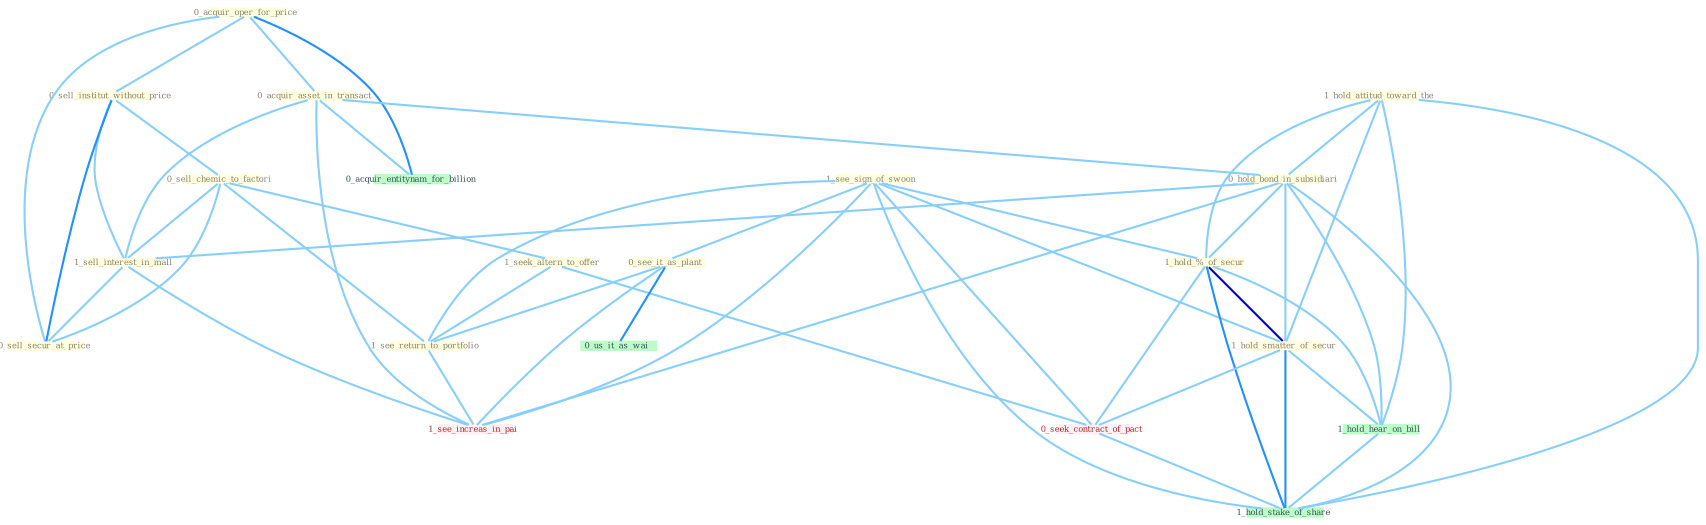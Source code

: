 Graph G{ 
    node
    [shape=polygon,style=filled,width=.5,height=.06,color="#BDFCC9",fixedsize=true,fontsize=4,
    fontcolor="#2f4f4f"];
    {node
    [color="#ffffe0", fontcolor="#8b7d6b"] "0_acquir_oper_for_price " "0_sell_institut_without_price " "0_acquir_asset_in_transact " "1_hold_attitud_toward_the " "1_see_sign_of_swoon " "0_hold_bond_in_subsidiari " "0_sell_chemic_to_factori " "1_hold_%_of_secur " "1_sell_interest_in_mall " "1_hold_smatter_of_secur " "1_seek_altern_to_offer " "0_see_it_as_plant " "1_see_return_to_portfolio " "0_sell_secur_at_price "}
{node [color="#fff0f5", fontcolor="#b22222"] "0_seek_contract_of_pact " "1_see_increas_in_pai "}
edge [color="#B0E2FF"];

	"0_acquir_oper_for_price " -- "0_sell_institut_without_price " [w="1", color="#87cefa" ];
	"0_acquir_oper_for_price " -- "0_acquir_asset_in_transact " [w="1", color="#87cefa" ];
	"0_acquir_oper_for_price " -- "0_sell_secur_at_price " [w="1", color="#87cefa" ];
	"0_acquir_oper_for_price " -- "0_acquir_entitynam_for_billion " [w="2", color="#1e90ff" , len=0.8];
	"0_sell_institut_without_price " -- "0_sell_chemic_to_factori " [w="1", color="#87cefa" ];
	"0_sell_institut_without_price " -- "1_sell_interest_in_mall " [w="1", color="#87cefa" ];
	"0_sell_institut_without_price " -- "0_sell_secur_at_price " [w="2", color="#1e90ff" , len=0.8];
	"0_acquir_asset_in_transact " -- "0_hold_bond_in_subsidiari " [w="1", color="#87cefa" ];
	"0_acquir_asset_in_transact " -- "1_sell_interest_in_mall " [w="1", color="#87cefa" ];
	"0_acquir_asset_in_transact " -- "0_acquir_entitynam_for_billion " [w="1", color="#87cefa" ];
	"0_acquir_asset_in_transact " -- "1_see_increas_in_pai " [w="1", color="#87cefa" ];
	"1_hold_attitud_toward_the " -- "0_hold_bond_in_subsidiari " [w="1", color="#87cefa" ];
	"1_hold_attitud_toward_the " -- "1_hold_%_of_secur " [w="1", color="#87cefa" ];
	"1_hold_attitud_toward_the " -- "1_hold_smatter_of_secur " [w="1", color="#87cefa" ];
	"1_hold_attitud_toward_the " -- "1_hold_hear_on_bill " [w="1", color="#87cefa" ];
	"1_hold_attitud_toward_the " -- "1_hold_stake_of_share " [w="1", color="#87cefa" ];
	"1_see_sign_of_swoon " -- "1_hold_%_of_secur " [w="1", color="#87cefa" ];
	"1_see_sign_of_swoon " -- "1_hold_smatter_of_secur " [w="1", color="#87cefa" ];
	"1_see_sign_of_swoon " -- "0_see_it_as_plant " [w="1", color="#87cefa" ];
	"1_see_sign_of_swoon " -- "1_see_return_to_portfolio " [w="1", color="#87cefa" ];
	"1_see_sign_of_swoon " -- "0_seek_contract_of_pact " [w="1", color="#87cefa" ];
	"1_see_sign_of_swoon " -- "1_see_increas_in_pai " [w="1", color="#87cefa" ];
	"1_see_sign_of_swoon " -- "1_hold_stake_of_share " [w="1", color="#87cefa" ];
	"0_hold_bond_in_subsidiari " -- "1_hold_%_of_secur " [w="1", color="#87cefa" ];
	"0_hold_bond_in_subsidiari " -- "1_sell_interest_in_mall " [w="1", color="#87cefa" ];
	"0_hold_bond_in_subsidiari " -- "1_hold_smatter_of_secur " [w="1", color="#87cefa" ];
	"0_hold_bond_in_subsidiari " -- "1_see_increas_in_pai " [w="1", color="#87cefa" ];
	"0_hold_bond_in_subsidiari " -- "1_hold_hear_on_bill " [w="1", color="#87cefa" ];
	"0_hold_bond_in_subsidiari " -- "1_hold_stake_of_share " [w="1", color="#87cefa" ];
	"0_sell_chemic_to_factori " -- "1_sell_interest_in_mall " [w="1", color="#87cefa" ];
	"0_sell_chemic_to_factori " -- "1_seek_altern_to_offer " [w="1", color="#87cefa" ];
	"0_sell_chemic_to_factori " -- "1_see_return_to_portfolio " [w="1", color="#87cefa" ];
	"0_sell_chemic_to_factori " -- "0_sell_secur_at_price " [w="1", color="#87cefa" ];
	"1_hold_%_of_secur " -- "1_hold_smatter_of_secur " [w="3", color="#0000cd" , len=0.6];
	"1_hold_%_of_secur " -- "0_seek_contract_of_pact " [w="1", color="#87cefa" ];
	"1_hold_%_of_secur " -- "1_hold_hear_on_bill " [w="1", color="#87cefa" ];
	"1_hold_%_of_secur " -- "1_hold_stake_of_share " [w="2", color="#1e90ff" , len=0.8];
	"1_sell_interest_in_mall " -- "0_sell_secur_at_price " [w="1", color="#87cefa" ];
	"1_sell_interest_in_mall " -- "1_see_increas_in_pai " [w="1", color="#87cefa" ];
	"1_hold_smatter_of_secur " -- "0_seek_contract_of_pact " [w="1", color="#87cefa" ];
	"1_hold_smatter_of_secur " -- "1_hold_hear_on_bill " [w="1", color="#87cefa" ];
	"1_hold_smatter_of_secur " -- "1_hold_stake_of_share " [w="2", color="#1e90ff" , len=0.8];
	"1_seek_altern_to_offer " -- "1_see_return_to_portfolio " [w="1", color="#87cefa" ];
	"1_seek_altern_to_offer " -- "0_seek_contract_of_pact " [w="1", color="#87cefa" ];
	"0_see_it_as_plant " -- "1_see_return_to_portfolio " [w="1", color="#87cefa" ];
	"0_see_it_as_plant " -- "0_us_it_as_wai " [w="2", color="#1e90ff" , len=0.8];
	"0_see_it_as_plant " -- "1_see_increas_in_pai " [w="1", color="#87cefa" ];
	"1_see_return_to_portfolio " -- "1_see_increas_in_pai " [w="1", color="#87cefa" ];
	"0_seek_contract_of_pact " -- "1_hold_stake_of_share " [w="1", color="#87cefa" ];
	"1_hold_hear_on_bill " -- "1_hold_stake_of_share " [w="1", color="#87cefa" ];
}